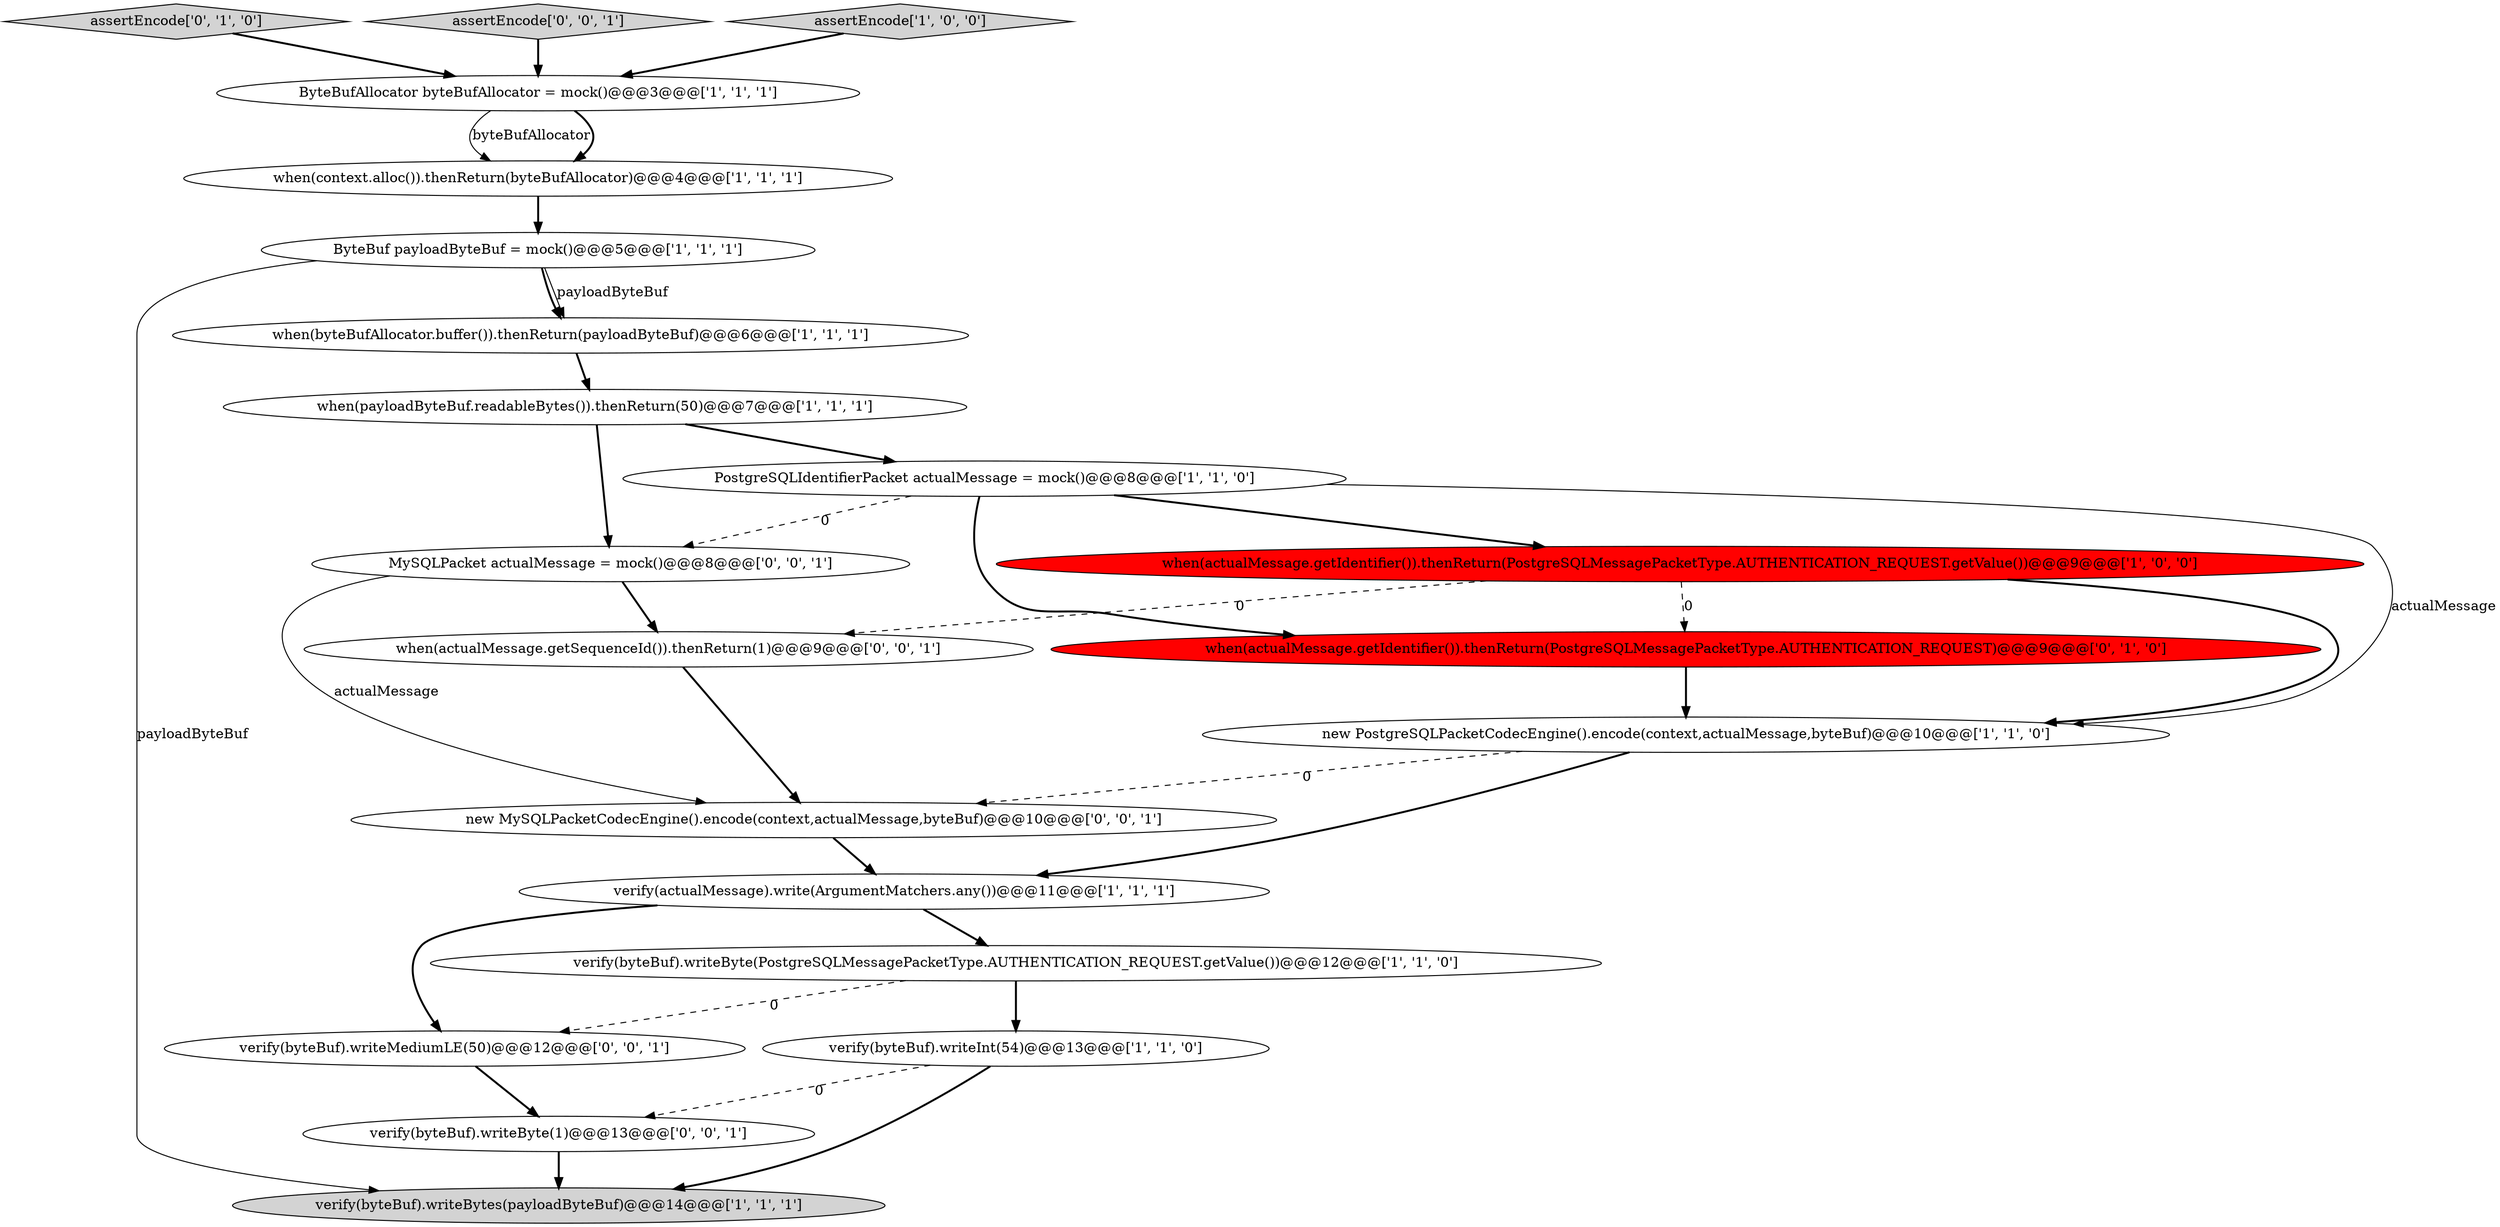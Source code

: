 digraph {
18 [style = filled, label = "verify(byteBuf).writeByte(1)@@@13@@@['0', '0', '1']", fillcolor = white, shape = ellipse image = "AAA0AAABBB3BBB"];
13 [style = filled, label = "assertEncode['0', '1', '0']", fillcolor = lightgray, shape = diamond image = "AAA0AAABBB2BBB"];
11 [style = filled, label = "verify(byteBuf).writeByte(PostgreSQLMessagePacketType.AUTHENTICATION_REQUEST.getValue())@@@12@@@['1', '1', '0']", fillcolor = white, shape = ellipse image = "AAA0AAABBB1BBB"];
2 [style = filled, label = "verify(byteBuf).writeInt(54)@@@13@@@['1', '1', '0']", fillcolor = white, shape = ellipse image = "AAA0AAABBB1BBB"];
15 [style = filled, label = "MySQLPacket actualMessage = mock()@@@8@@@['0', '0', '1']", fillcolor = white, shape = ellipse image = "AAA0AAABBB3BBB"];
8 [style = filled, label = "when(context.alloc()).thenReturn(byteBufAllocator)@@@4@@@['1', '1', '1']", fillcolor = white, shape = ellipse image = "AAA0AAABBB1BBB"];
6 [style = filled, label = "PostgreSQLIdentifierPacket actualMessage = mock()@@@8@@@['1', '1', '0']", fillcolor = white, shape = ellipse image = "AAA0AAABBB1BBB"];
19 [style = filled, label = "assertEncode['0', '0', '1']", fillcolor = lightgray, shape = diamond image = "AAA0AAABBB3BBB"];
10 [style = filled, label = "when(actualMessage.getIdentifier()).thenReturn(PostgreSQLMessagePacketType.AUTHENTICATION_REQUEST.getValue())@@@9@@@['1', '0', '0']", fillcolor = red, shape = ellipse image = "AAA1AAABBB1BBB"];
14 [style = filled, label = "when(actualMessage.getIdentifier()).thenReturn(PostgreSQLMessagePacketType.AUTHENTICATION_REQUEST)@@@9@@@['0', '1', '0']", fillcolor = red, shape = ellipse image = "AAA1AAABBB2BBB"];
1 [style = filled, label = "verify(actualMessage).write(ArgumentMatchers.any())@@@11@@@['1', '1', '1']", fillcolor = white, shape = ellipse image = "AAA0AAABBB1BBB"];
9 [style = filled, label = "verify(byteBuf).writeBytes(payloadByteBuf)@@@14@@@['1', '1', '1']", fillcolor = lightgray, shape = ellipse image = "AAA0AAABBB1BBB"];
3 [style = filled, label = "assertEncode['1', '0', '0']", fillcolor = lightgray, shape = diamond image = "AAA0AAABBB1BBB"];
17 [style = filled, label = "when(actualMessage.getSequenceId()).thenReturn(1)@@@9@@@['0', '0', '1']", fillcolor = white, shape = ellipse image = "AAA0AAABBB3BBB"];
20 [style = filled, label = "new MySQLPacketCodecEngine().encode(context,actualMessage,byteBuf)@@@10@@@['0', '0', '1']", fillcolor = white, shape = ellipse image = "AAA0AAABBB3BBB"];
0 [style = filled, label = "ByteBuf payloadByteBuf = mock()@@@5@@@['1', '1', '1']", fillcolor = white, shape = ellipse image = "AAA0AAABBB1BBB"];
4 [style = filled, label = "ByteBufAllocator byteBufAllocator = mock()@@@3@@@['1', '1', '1']", fillcolor = white, shape = ellipse image = "AAA0AAABBB1BBB"];
7 [style = filled, label = "when(byteBufAllocator.buffer()).thenReturn(payloadByteBuf)@@@6@@@['1', '1', '1']", fillcolor = white, shape = ellipse image = "AAA0AAABBB1BBB"];
12 [style = filled, label = "new PostgreSQLPacketCodecEngine().encode(context,actualMessage,byteBuf)@@@10@@@['1', '1', '0']", fillcolor = white, shape = ellipse image = "AAA0AAABBB1BBB"];
5 [style = filled, label = "when(payloadByteBuf.readableBytes()).thenReturn(50)@@@7@@@['1', '1', '1']", fillcolor = white, shape = ellipse image = "AAA0AAABBB1BBB"];
16 [style = filled, label = "verify(byteBuf).writeMediumLE(50)@@@12@@@['0', '0', '1']", fillcolor = white, shape = ellipse image = "AAA0AAABBB3BBB"];
16->18 [style = bold, label=""];
12->20 [style = dashed, label="0"];
11->16 [style = dashed, label="0"];
0->7 [style = solid, label="payloadByteBuf"];
5->15 [style = bold, label=""];
4->8 [style = solid, label="byteBufAllocator"];
2->9 [style = bold, label=""];
0->9 [style = solid, label="payloadByteBuf"];
20->1 [style = bold, label=""];
12->1 [style = bold, label=""];
3->4 [style = bold, label=""];
11->2 [style = bold, label=""];
1->11 [style = bold, label=""];
0->7 [style = bold, label=""];
8->0 [style = bold, label=""];
6->14 [style = bold, label=""];
15->17 [style = bold, label=""];
7->5 [style = bold, label=""];
5->6 [style = bold, label=""];
6->15 [style = dashed, label="0"];
10->12 [style = bold, label=""];
1->16 [style = bold, label=""];
6->10 [style = bold, label=""];
14->12 [style = bold, label=""];
6->12 [style = solid, label="actualMessage"];
18->9 [style = bold, label=""];
10->17 [style = dashed, label="0"];
2->18 [style = dashed, label="0"];
4->8 [style = bold, label=""];
17->20 [style = bold, label=""];
19->4 [style = bold, label=""];
10->14 [style = dashed, label="0"];
15->20 [style = solid, label="actualMessage"];
13->4 [style = bold, label=""];
}
